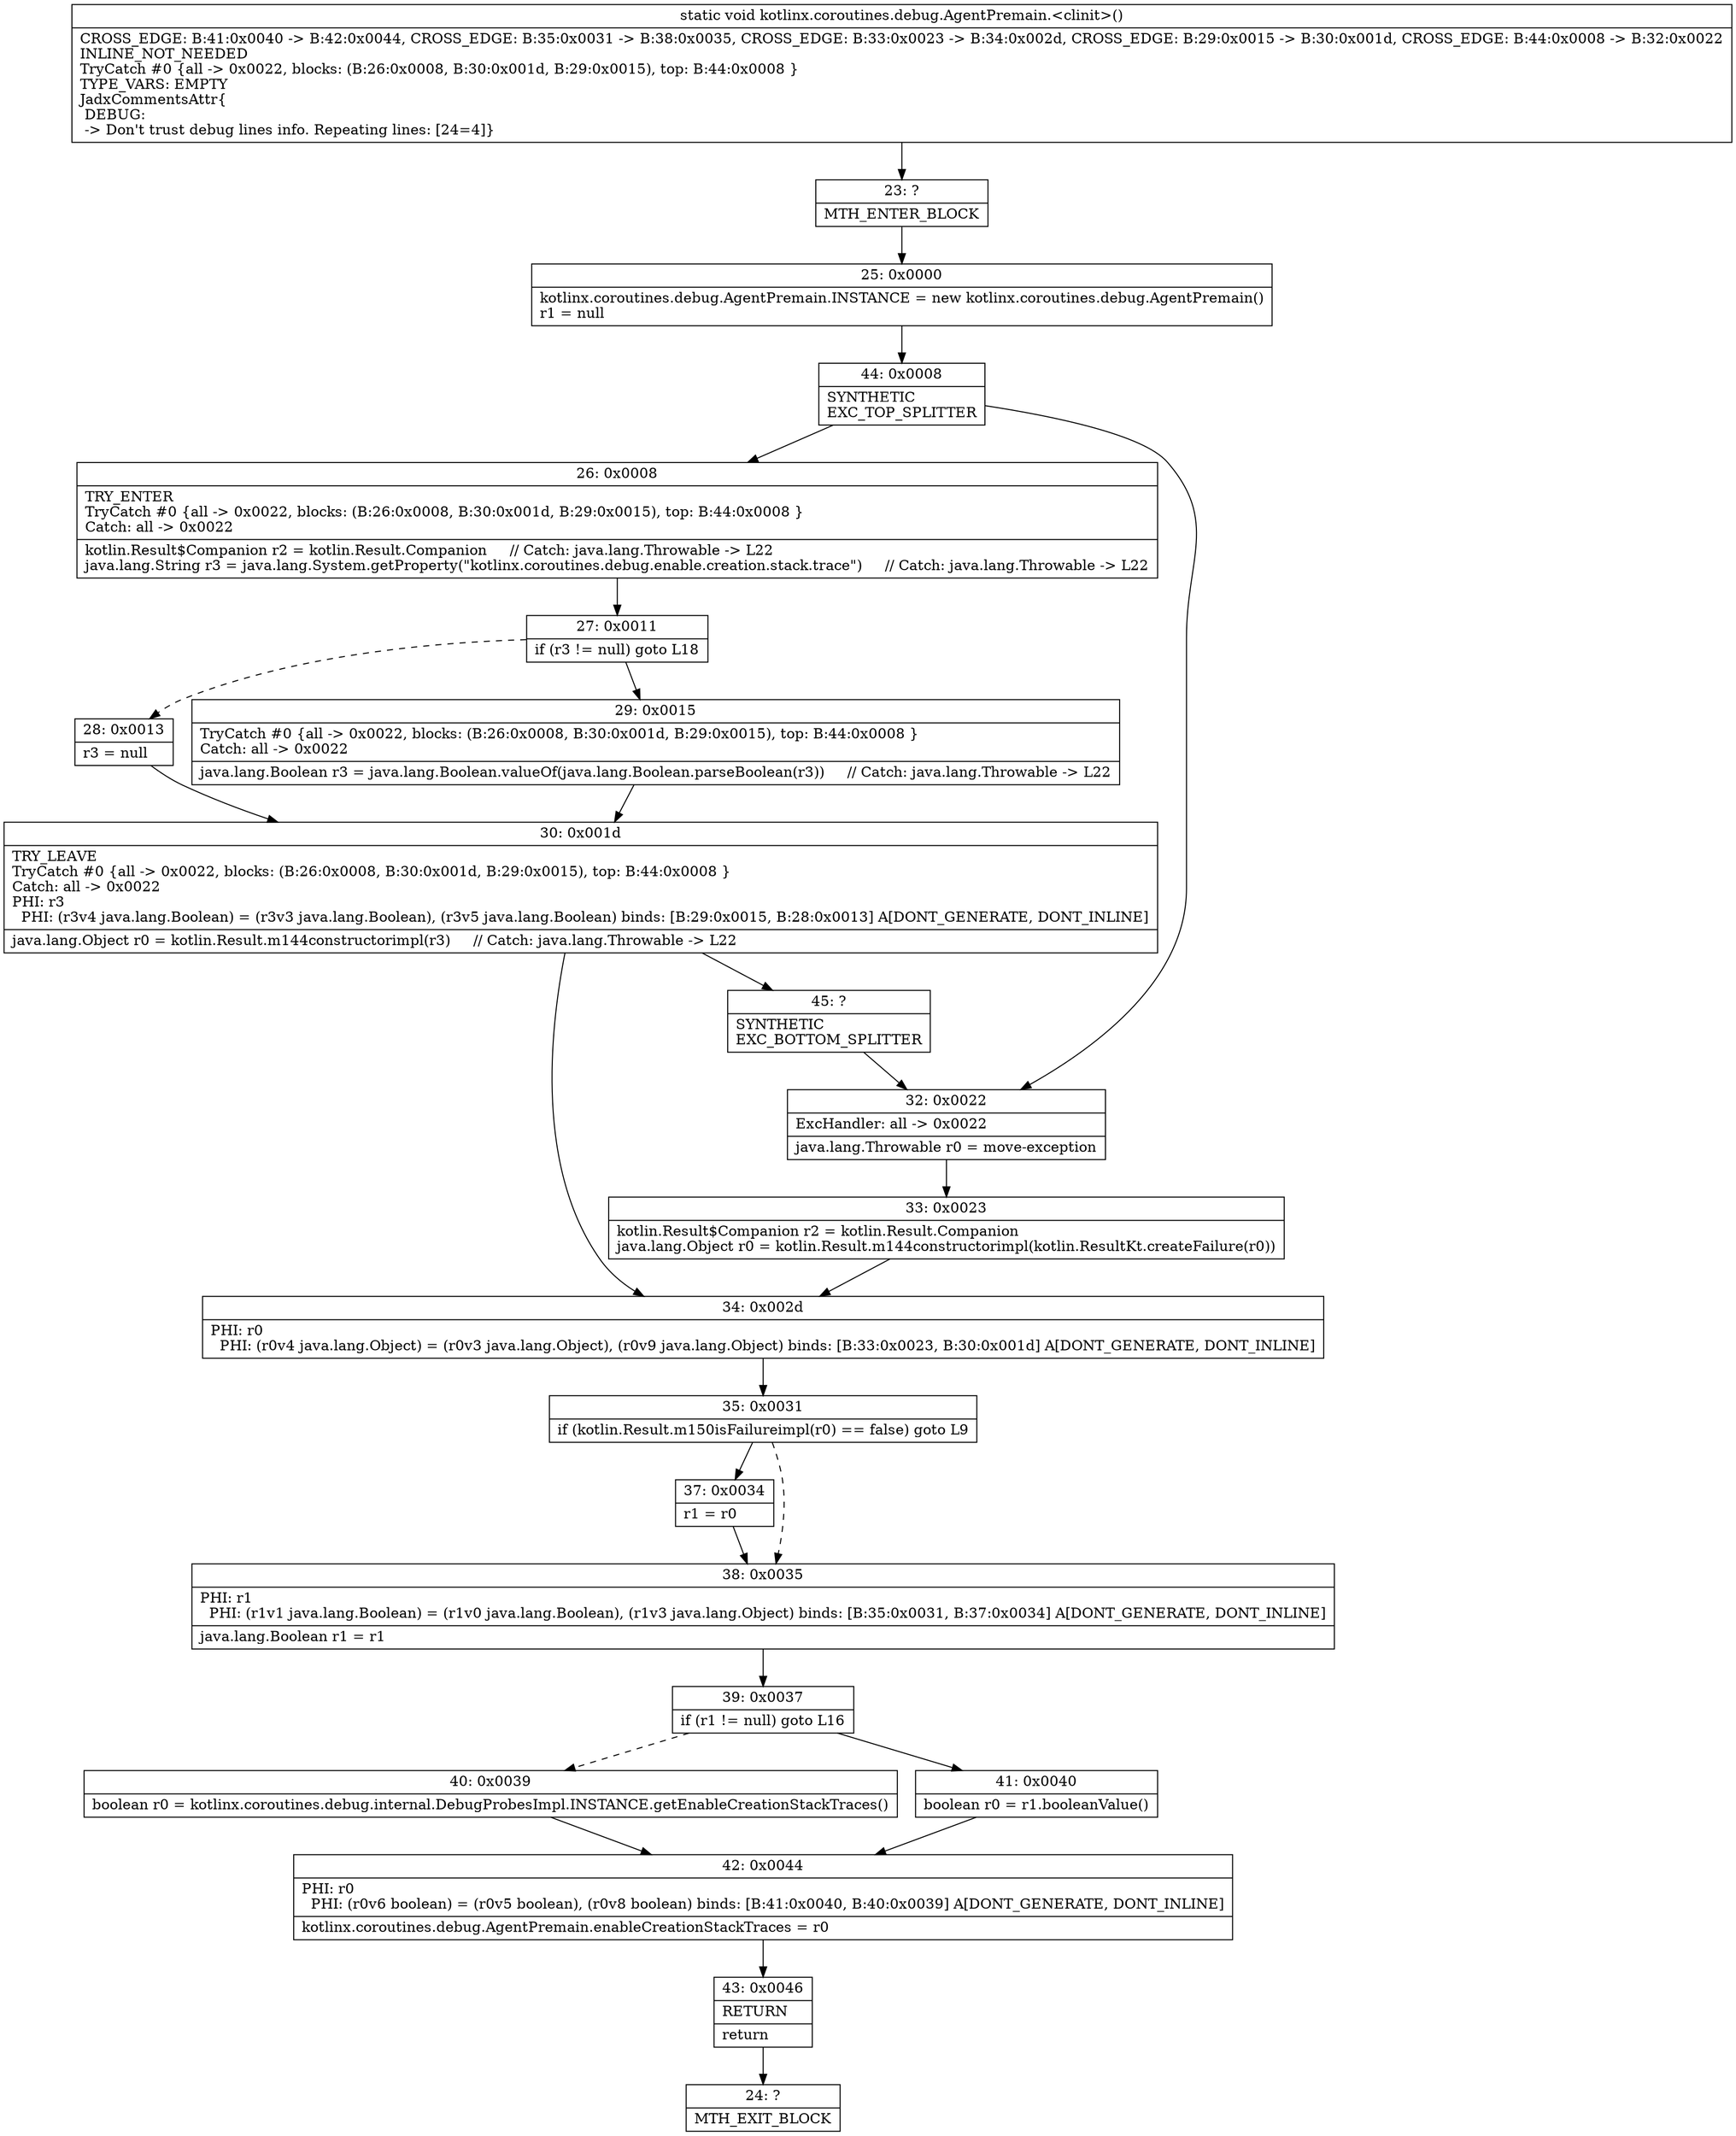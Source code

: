digraph "CFG forkotlinx.coroutines.debug.AgentPremain.\<clinit\>()V" {
Node_23 [shape=record,label="{23\:\ ?|MTH_ENTER_BLOCK\l}"];
Node_25 [shape=record,label="{25\:\ 0x0000|kotlinx.coroutines.debug.AgentPremain.INSTANCE = new kotlinx.coroutines.debug.AgentPremain()\lr1 = null\l}"];
Node_44 [shape=record,label="{44\:\ 0x0008|SYNTHETIC\lEXC_TOP_SPLITTER\l}"];
Node_26 [shape=record,label="{26\:\ 0x0008|TRY_ENTER\lTryCatch #0 \{all \-\> 0x0022, blocks: (B:26:0x0008, B:30:0x001d, B:29:0x0015), top: B:44:0x0008 \}\lCatch: all \-\> 0x0022\l|kotlin.Result$Companion r2 = kotlin.Result.Companion     \/\/ Catch: java.lang.Throwable \-\> L22\ljava.lang.String r3 = java.lang.System.getProperty(\"kotlinx.coroutines.debug.enable.creation.stack.trace\")     \/\/ Catch: java.lang.Throwable \-\> L22\l}"];
Node_27 [shape=record,label="{27\:\ 0x0011|if (r3 != null) goto L18\l}"];
Node_28 [shape=record,label="{28\:\ 0x0013|r3 = null\l}"];
Node_30 [shape=record,label="{30\:\ 0x001d|TRY_LEAVE\lTryCatch #0 \{all \-\> 0x0022, blocks: (B:26:0x0008, B:30:0x001d, B:29:0x0015), top: B:44:0x0008 \}\lCatch: all \-\> 0x0022\lPHI: r3 \l  PHI: (r3v4 java.lang.Boolean) = (r3v3 java.lang.Boolean), (r3v5 java.lang.Boolean) binds: [B:29:0x0015, B:28:0x0013] A[DONT_GENERATE, DONT_INLINE]\l|java.lang.Object r0 = kotlin.Result.m144constructorimpl(r3)     \/\/ Catch: java.lang.Throwable \-\> L22\l}"];
Node_34 [shape=record,label="{34\:\ 0x002d|PHI: r0 \l  PHI: (r0v4 java.lang.Object) = (r0v3 java.lang.Object), (r0v9 java.lang.Object) binds: [B:33:0x0023, B:30:0x001d] A[DONT_GENERATE, DONT_INLINE]\l}"];
Node_35 [shape=record,label="{35\:\ 0x0031|if (kotlin.Result.m150isFailureimpl(r0) == false) goto L9\l}"];
Node_37 [shape=record,label="{37\:\ 0x0034|r1 = r0\l}"];
Node_38 [shape=record,label="{38\:\ 0x0035|PHI: r1 \l  PHI: (r1v1 java.lang.Boolean) = (r1v0 java.lang.Boolean), (r1v3 java.lang.Object) binds: [B:35:0x0031, B:37:0x0034] A[DONT_GENERATE, DONT_INLINE]\l|java.lang.Boolean r1 = r1\l}"];
Node_39 [shape=record,label="{39\:\ 0x0037|if (r1 != null) goto L16\l}"];
Node_40 [shape=record,label="{40\:\ 0x0039|boolean r0 = kotlinx.coroutines.debug.internal.DebugProbesImpl.INSTANCE.getEnableCreationStackTraces()\l}"];
Node_42 [shape=record,label="{42\:\ 0x0044|PHI: r0 \l  PHI: (r0v6 boolean) = (r0v5 boolean), (r0v8 boolean) binds: [B:41:0x0040, B:40:0x0039] A[DONT_GENERATE, DONT_INLINE]\l|kotlinx.coroutines.debug.AgentPremain.enableCreationStackTraces = r0\l}"];
Node_43 [shape=record,label="{43\:\ 0x0046|RETURN\l|return\l}"];
Node_24 [shape=record,label="{24\:\ ?|MTH_EXIT_BLOCK\l}"];
Node_41 [shape=record,label="{41\:\ 0x0040|boolean r0 = r1.booleanValue()\l}"];
Node_45 [shape=record,label="{45\:\ ?|SYNTHETIC\lEXC_BOTTOM_SPLITTER\l}"];
Node_29 [shape=record,label="{29\:\ 0x0015|TryCatch #0 \{all \-\> 0x0022, blocks: (B:26:0x0008, B:30:0x001d, B:29:0x0015), top: B:44:0x0008 \}\lCatch: all \-\> 0x0022\l|java.lang.Boolean r3 = java.lang.Boolean.valueOf(java.lang.Boolean.parseBoolean(r3))     \/\/ Catch: java.lang.Throwable \-\> L22\l}"];
Node_32 [shape=record,label="{32\:\ 0x0022|ExcHandler: all \-\> 0x0022\l|java.lang.Throwable r0 = move\-exception\l}"];
Node_33 [shape=record,label="{33\:\ 0x0023|kotlin.Result$Companion r2 = kotlin.Result.Companion\ljava.lang.Object r0 = kotlin.Result.m144constructorimpl(kotlin.ResultKt.createFailure(r0))\l}"];
MethodNode[shape=record,label="{static void kotlinx.coroutines.debug.AgentPremain.\<clinit\>()  | CROSS_EDGE: B:41:0x0040 \-\> B:42:0x0044, CROSS_EDGE: B:35:0x0031 \-\> B:38:0x0035, CROSS_EDGE: B:33:0x0023 \-\> B:34:0x002d, CROSS_EDGE: B:29:0x0015 \-\> B:30:0x001d, CROSS_EDGE: B:44:0x0008 \-\> B:32:0x0022\lINLINE_NOT_NEEDED\lTryCatch #0 \{all \-\> 0x0022, blocks: (B:26:0x0008, B:30:0x001d, B:29:0x0015), top: B:44:0x0008 \}\lTYPE_VARS: EMPTY\lJadxCommentsAttr\{\l DEBUG: \l \-\> Don't trust debug lines info. Repeating lines: [24=4]\}\l}"];
MethodNode -> Node_23;Node_23 -> Node_25;
Node_25 -> Node_44;
Node_44 -> Node_26;
Node_44 -> Node_32;
Node_26 -> Node_27;
Node_27 -> Node_28[style=dashed];
Node_27 -> Node_29;
Node_28 -> Node_30;
Node_30 -> Node_34;
Node_30 -> Node_45;
Node_34 -> Node_35;
Node_35 -> Node_37;
Node_35 -> Node_38[style=dashed];
Node_37 -> Node_38;
Node_38 -> Node_39;
Node_39 -> Node_40[style=dashed];
Node_39 -> Node_41;
Node_40 -> Node_42;
Node_42 -> Node_43;
Node_43 -> Node_24;
Node_41 -> Node_42;
Node_45 -> Node_32;
Node_29 -> Node_30;
Node_32 -> Node_33;
Node_33 -> Node_34;
}

